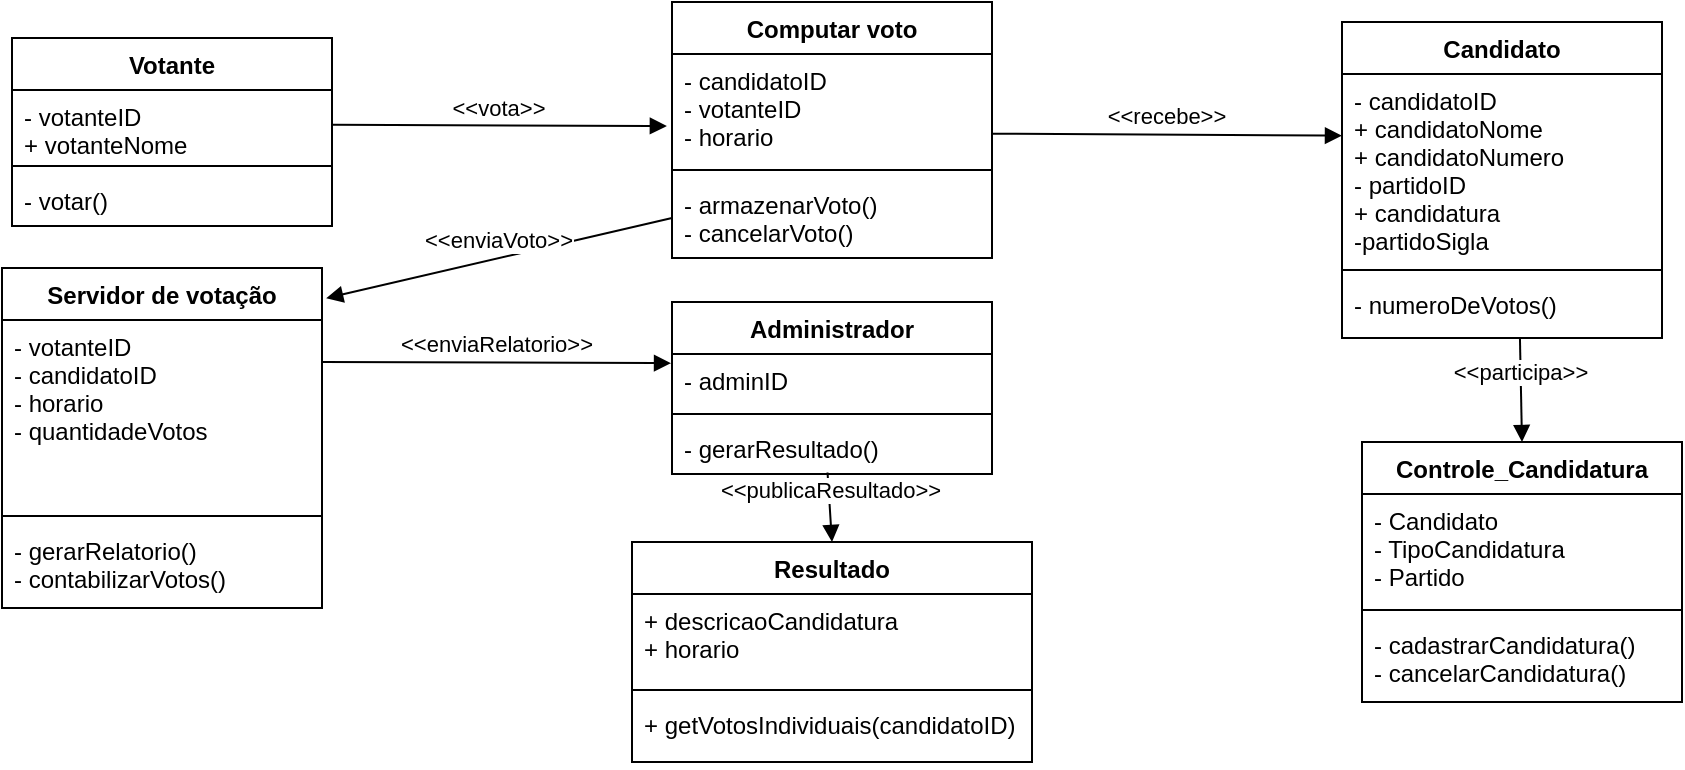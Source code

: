 <mxfile version="20.8.10" type="github" pages="2">
  <diagram name="Page-1" id="c4acf3e9-155e-7222-9cf6-157b1a14988f">
    <mxGraphModel dx="889" dy="465" grid="1" gridSize="10" guides="1" tooltips="1" connect="1" arrows="1" fold="1" page="1" pageScale="1" pageWidth="583" pageHeight="413" background="none" math="0" shadow="0">
      <root>
        <mxCell id="0" />
        <mxCell id="1" parent="0" />
        <mxCell id="iLCpfOJqAA2y2_xsdun_-1" value="Votante" style="swimlane;fontStyle=1;align=center;verticalAlign=top;childLayout=stackLayout;horizontal=1;startSize=26;horizontalStack=0;resizeParent=1;resizeParentMax=0;resizeLast=0;collapsible=1;marginBottom=0;" parent="1" vertex="1">
          <mxGeometry x="5" y="28" width="160" height="94" as="geometry" />
        </mxCell>
        <mxCell id="iLCpfOJqAA2y2_xsdun_-2" value="- votanteID&#xa;+ votanteNome" style="text;strokeColor=none;fillColor=none;align=left;verticalAlign=top;spacingLeft=4;spacingRight=4;overflow=hidden;rotatable=0;points=[[0,0.5],[1,0.5]];portConstraint=eastwest;" parent="iLCpfOJqAA2y2_xsdun_-1" vertex="1">
          <mxGeometry y="26" width="160" height="34" as="geometry" />
        </mxCell>
        <mxCell id="iLCpfOJqAA2y2_xsdun_-3" value="" style="line;strokeWidth=1;fillColor=none;align=left;verticalAlign=middle;spacingTop=-1;spacingLeft=3;spacingRight=3;rotatable=0;labelPosition=right;points=[];portConstraint=eastwest;strokeColor=inherit;" parent="iLCpfOJqAA2y2_xsdun_-1" vertex="1">
          <mxGeometry y="60" width="160" height="8" as="geometry" />
        </mxCell>
        <mxCell id="iLCpfOJqAA2y2_xsdun_-4" value="- votar()" style="text;strokeColor=none;fillColor=none;align=left;verticalAlign=top;spacingLeft=4;spacingRight=4;overflow=hidden;rotatable=0;points=[[0,0.5],[1,0.5]];portConstraint=eastwest;" parent="iLCpfOJqAA2y2_xsdun_-1" vertex="1">
          <mxGeometry y="68" width="160" height="26" as="geometry" />
        </mxCell>
        <mxCell id="iLCpfOJqAA2y2_xsdun_-9" value="Computar voto" style="swimlane;fontStyle=1;align=center;verticalAlign=top;childLayout=stackLayout;horizontal=1;startSize=26;horizontalStack=0;resizeParent=1;resizeParentMax=0;resizeLast=0;collapsible=1;marginBottom=0;" parent="1" vertex="1">
          <mxGeometry x="335" y="10" width="160" height="128" as="geometry" />
        </mxCell>
        <mxCell id="iLCpfOJqAA2y2_xsdun_-10" value="- candidatoID&#xa;- votanteID&#xa;- horario" style="text;strokeColor=none;fillColor=none;align=left;verticalAlign=top;spacingLeft=4;spacingRight=4;overflow=hidden;rotatable=0;points=[[0,0.5],[1,0.5]];portConstraint=eastwest;" parent="iLCpfOJqAA2y2_xsdun_-9" vertex="1">
          <mxGeometry y="26" width="160" height="54" as="geometry" />
        </mxCell>
        <mxCell id="iLCpfOJqAA2y2_xsdun_-11" value="" style="line;strokeWidth=1;fillColor=none;align=left;verticalAlign=middle;spacingTop=-1;spacingLeft=3;spacingRight=3;rotatable=0;labelPosition=right;points=[];portConstraint=eastwest;strokeColor=inherit;" parent="iLCpfOJqAA2y2_xsdun_-9" vertex="1">
          <mxGeometry y="80" width="160" height="8" as="geometry" />
        </mxCell>
        <mxCell id="iLCpfOJqAA2y2_xsdun_-12" value="- armazenarVoto()&#xa;- cancelarVoto()" style="text;strokeColor=none;fillColor=none;align=left;verticalAlign=top;spacingLeft=4;spacingRight=4;overflow=hidden;rotatable=0;points=[[0,0.5],[1,0.5]];portConstraint=eastwest;" parent="iLCpfOJqAA2y2_xsdun_-9" vertex="1">
          <mxGeometry y="88" width="160" height="40" as="geometry" />
        </mxCell>
        <mxCell id="iLCpfOJqAA2y2_xsdun_-13" value="Candidato" style="swimlane;fontStyle=1;align=center;verticalAlign=top;childLayout=stackLayout;horizontal=1;startSize=26;horizontalStack=0;resizeParent=1;resizeParentMax=0;resizeLast=0;collapsible=1;marginBottom=0;" parent="1" vertex="1">
          <mxGeometry x="670" y="20" width="160" height="158" as="geometry" />
        </mxCell>
        <mxCell id="iLCpfOJqAA2y2_xsdun_-14" value="- candidatoID&#xa;+ candidatoNome&#xa;+ candidatoNumero&#xa;- partidoID&#xa;+ candidatura&#xa;-partidoSigla&#xa;" style="text;strokeColor=none;fillColor=none;align=left;verticalAlign=top;spacingLeft=4;spacingRight=4;overflow=hidden;rotatable=0;points=[[0,0.5],[1,0.5]];portConstraint=eastwest;" parent="iLCpfOJqAA2y2_xsdun_-13" vertex="1">
          <mxGeometry y="26" width="160" height="94" as="geometry" />
        </mxCell>
        <mxCell id="iLCpfOJqAA2y2_xsdun_-15" value="" style="line;strokeWidth=1;fillColor=none;align=left;verticalAlign=middle;spacingTop=-1;spacingLeft=3;spacingRight=3;rotatable=0;labelPosition=right;points=[];portConstraint=eastwest;strokeColor=inherit;" parent="iLCpfOJqAA2y2_xsdun_-13" vertex="1">
          <mxGeometry y="120" width="160" height="8" as="geometry" />
        </mxCell>
        <mxCell id="iLCpfOJqAA2y2_xsdun_-16" value="- numeroDeVotos()" style="text;strokeColor=none;fillColor=none;align=left;verticalAlign=top;spacingLeft=4;spacingRight=4;overflow=hidden;rotatable=0;points=[[0,0.5],[1,0.5]];portConstraint=eastwest;" parent="iLCpfOJqAA2y2_xsdun_-13" vertex="1">
          <mxGeometry y="128" width="160" height="30" as="geometry" />
        </mxCell>
        <mxCell id="iLCpfOJqAA2y2_xsdun_-17" value="Servidor de votação" style="swimlane;fontStyle=1;align=center;verticalAlign=top;childLayout=stackLayout;horizontal=1;startSize=26;horizontalStack=0;resizeParent=1;resizeParentMax=0;resizeLast=0;collapsible=1;marginBottom=0;" parent="1" vertex="1">
          <mxGeometry y="143" width="160" height="170" as="geometry" />
        </mxCell>
        <mxCell id="iLCpfOJqAA2y2_xsdun_-18" value="- votanteID&#xa;- candidatoID&#xa;- horario&#xa;- quantidadeVotos" style="text;strokeColor=none;fillColor=none;align=left;verticalAlign=top;spacingLeft=4;spacingRight=4;overflow=hidden;rotatable=0;points=[[0,0.5],[1,0.5]];portConstraint=eastwest;" parent="iLCpfOJqAA2y2_xsdun_-17" vertex="1">
          <mxGeometry y="26" width="160" height="94" as="geometry" />
        </mxCell>
        <mxCell id="iLCpfOJqAA2y2_xsdun_-19" value="" style="line;strokeWidth=1;fillColor=none;align=left;verticalAlign=middle;spacingTop=-1;spacingLeft=3;spacingRight=3;rotatable=0;labelPosition=right;points=[];portConstraint=eastwest;strokeColor=inherit;" parent="iLCpfOJqAA2y2_xsdun_-17" vertex="1">
          <mxGeometry y="120" width="160" height="8" as="geometry" />
        </mxCell>
        <mxCell id="iLCpfOJqAA2y2_xsdun_-20" value="- gerarRelatorio()&#xa;- contabilizarVotos()" style="text;strokeColor=none;fillColor=none;align=left;verticalAlign=top;spacingLeft=4;spacingRight=4;overflow=hidden;rotatable=0;points=[[0,0.5],[1,0.5]];portConstraint=eastwest;" parent="iLCpfOJqAA2y2_xsdun_-17" vertex="1">
          <mxGeometry y="128" width="160" height="42" as="geometry" />
        </mxCell>
        <mxCell id="iLCpfOJqAA2y2_xsdun_-21" value="Resultado" style="swimlane;fontStyle=1;align=center;verticalAlign=top;childLayout=stackLayout;horizontal=1;startSize=26;horizontalStack=0;resizeParent=1;resizeParentMax=0;resizeLast=0;collapsible=1;marginBottom=0;" parent="1" vertex="1">
          <mxGeometry x="315" y="280" width="200" height="110" as="geometry" />
        </mxCell>
        <mxCell id="iLCpfOJqAA2y2_xsdun_-22" value="+ descricaoCandidatura&#xa;+ horario" style="text;strokeColor=none;fillColor=none;align=left;verticalAlign=top;spacingLeft=4;spacingRight=4;overflow=hidden;rotatable=0;points=[[0,0.5],[1,0.5]];portConstraint=eastwest;" parent="iLCpfOJqAA2y2_xsdun_-21" vertex="1">
          <mxGeometry y="26" width="200" height="44" as="geometry" />
        </mxCell>
        <mxCell id="iLCpfOJqAA2y2_xsdun_-23" value="" style="line;strokeWidth=1;fillColor=none;align=left;verticalAlign=middle;spacingTop=-1;spacingLeft=3;spacingRight=3;rotatable=0;labelPosition=right;points=[];portConstraint=eastwest;strokeColor=inherit;" parent="iLCpfOJqAA2y2_xsdun_-21" vertex="1">
          <mxGeometry y="70" width="200" height="8" as="geometry" />
        </mxCell>
        <mxCell id="iLCpfOJqAA2y2_xsdun_-24" value="+ getVotosIndividuais(candidatoID)" style="text;strokeColor=none;fillColor=none;align=left;verticalAlign=top;spacingLeft=4;spacingRight=4;overflow=hidden;rotatable=0;points=[[0,0.5],[1,0.5]];portConstraint=eastwest;" parent="iLCpfOJqAA2y2_xsdun_-21" vertex="1">
          <mxGeometry y="78" width="200" height="32" as="geometry" />
        </mxCell>
        <mxCell id="iLCpfOJqAA2y2_xsdun_-25" value="Administrador" style="swimlane;fontStyle=1;align=center;verticalAlign=top;childLayout=stackLayout;horizontal=1;startSize=26;horizontalStack=0;resizeParent=1;resizeParentMax=0;resizeLast=0;collapsible=1;marginBottom=0;" parent="1" vertex="1">
          <mxGeometry x="335" y="160" width="160" height="86" as="geometry" />
        </mxCell>
        <mxCell id="iLCpfOJqAA2y2_xsdun_-26" value="- adminID" style="text;strokeColor=none;fillColor=none;align=left;verticalAlign=top;spacingLeft=4;spacingRight=4;overflow=hidden;rotatable=0;points=[[0,0.5],[1,0.5]];portConstraint=eastwest;" parent="iLCpfOJqAA2y2_xsdun_-25" vertex="1">
          <mxGeometry y="26" width="160" height="26" as="geometry" />
        </mxCell>
        <mxCell id="iLCpfOJqAA2y2_xsdun_-27" value="" style="line;strokeWidth=1;fillColor=none;align=left;verticalAlign=middle;spacingTop=-1;spacingLeft=3;spacingRight=3;rotatable=0;labelPosition=right;points=[];portConstraint=eastwest;strokeColor=inherit;" parent="iLCpfOJqAA2y2_xsdun_-25" vertex="1">
          <mxGeometry y="52" width="160" height="8" as="geometry" />
        </mxCell>
        <mxCell id="iLCpfOJqAA2y2_xsdun_-28" value="- gerarResultado()" style="text;strokeColor=none;fillColor=none;align=left;verticalAlign=top;spacingLeft=4;spacingRight=4;overflow=hidden;rotatable=0;points=[[0,0.5],[1,0.5]];portConstraint=eastwest;" parent="iLCpfOJqAA2y2_xsdun_-25" vertex="1">
          <mxGeometry y="60" width="160" height="26" as="geometry" />
        </mxCell>
        <mxCell id="iLCpfOJqAA2y2_xsdun_-37" value="&amp;lt;&amp;lt;enviaRelatorio&amp;gt;&amp;gt;" style="html=1;verticalAlign=bottom;endArrow=block;rounded=0;comic=0;entryX=-0.003;entryY=0.176;entryDx=0;entryDy=0;entryPerimeter=0;" parent="1" target="iLCpfOJqAA2y2_xsdun_-26" edge="1">
          <mxGeometry width="80" relative="1" as="geometry">
            <mxPoint x="160" y="190" as="sourcePoint" />
            <mxPoint x="285" y="458" as="targetPoint" />
          </mxGeometry>
        </mxCell>
        <mxCell id="iLCpfOJqAA2y2_xsdun_-38" value="&amp;lt;&amp;lt;publicaResultado&amp;gt;&amp;gt;" style="html=1;verticalAlign=bottom;endArrow=block;rounded=0;comic=0;entryX=0.5;entryY=0;entryDx=0;entryDy=0;exitX=0.486;exitY=0.972;exitDx=0;exitDy=0;exitPerimeter=0;" parent="1" source="iLCpfOJqAA2y2_xsdun_-28" target="iLCpfOJqAA2y2_xsdun_-21" edge="1">
          <mxGeometry width="80" relative="1" as="geometry">
            <mxPoint x="215" y="468" as="sourcePoint" />
            <mxPoint x="805" y="459" as="targetPoint" />
          </mxGeometry>
        </mxCell>
        <mxCell id="iLCpfOJqAA2y2_xsdun_-40" value="&amp;lt;&amp;lt;enviaVoto&amp;gt;&amp;gt;" style="html=1;verticalAlign=bottom;endArrow=block;rounded=0;comic=0;exitX=0;exitY=0.5;exitDx=0;exitDy=0;entryX=1.013;entryY=0.089;entryDx=0;entryDy=0;entryPerimeter=0;" parent="1" source="iLCpfOJqAA2y2_xsdun_-12" target="iLCpfOJqAA2y2_xsdun_-17" edge="1">
          <mxGeometry width="80" relative="1" as="geometry">
            <mxPoint x="465" y="268" as="sourcePoint" />
            <mxPoint x="545" y="268" as="targetPoint" />
          </mxGeometry>
        </mxCell>
        <mxCell id="iLCpfOJqAA2y2_xsdun_-41" value="&amp;lt;&amp;lt;vota&amp;gt;&amp;gt;" style="html=1;verticalAlign=bottom;endArrow=block;rounded=0;comic=0;entryX=-0.016;entryY=0.667;entryDx=0;entryDy=0;entryPerimeter=0;" parent="1" source="iLCpfOJqAA2y2_xsdun_-2" target="iLCpfOJqAA2y2_xsdun_-10" edge="1">
          <mxGeometry width="80" relative="1" as="geometry">
            <mxPoint x="165" y="78" as="sourcePoint" />
            <mxPoint x="335" y="78" as="targetPoint" />
          </mxGeometry>
        </mxCell>
        <mxCell id="iLCpfOJqAA2y2_xsdun_-43" value="&amp;lt;&amp;lt;recebe&amp;gt;&amp;gt;" style="html=1;verticalAlign=bottom;endArrow=block;rounded=0;comic=0;entryX=0;entryY=0.328;entryDx=0;entryDy=0;entryPerimeter=0;exitX=0.998;exitY=0.738;exitDx=0;exitDy=0;exitPerimeter=0;" parent="1" source="iLCpfOJqAA2y2_xsdun_-10" target="iLCpfOJqAA2y2_xsdun_-14" edge="1">
          <mxGeometry width="80" relative="1" as="geometry">
            <mxPoint x="495" y="78" as="sourcePoint" />
            <mxPoint x="575" y="78" as="targetPoint" />
          </mxGeometry>
        </mxCell>
        <mxCell id="QlsbhI_WAAQouXMiSuvx-1" value="Controle_Candidatura" style="swimlane;fontStyle=1;align=center;verticalAlign=top;childLayout=stackLayout;horizontal=1;startSize=26;horizontalStack=0;resizeParent=1;resizeParentMax=0;resizeLast=0;collapsible=1;marginBottom=0;" vertex="1" parent="1">
          <mxGeometry x="680" y="230" width="160" height="130" as="geometry" />
        </mxCell>
        <mxCell id="QlsbhI_WAAQouXMiSuvx-2" value="- Candidato&#xa;- TipoCandidatura&#xa;- Partido" style="text;strokeColor=none;fillColor=none;align=left;verticalAlign=top;spacingLeft=4;spacingRight=4;overflow=hidden;rotatable=0;points=[[0,0.5],[1,0.5]];portConstraint=eastwest;" vertex="1" parent="QlsbhI_WAAQouXMiSuvx-1">
          <mxGeometry y="26" width="160" height="54" as="geometry" />
        </mxCell>
        <mxCell id="QlsbhI_WAAQouXMiSuvx-3" value="" style="line;strokeWidth=1;fillColor=none;align=left;verticalAlign=middle;spacingTop=-1;spacingLeft=3;spacingRight=3;rotatable=0;labelPosition=right;points=[];portConstraint=eastwest;strokeColor=inherit;" vertex="1" parent="QlsbhI_WAAQouXMiSuvx-1">
          <mxGeometry y="80" width="160" height="8" as="geometry" />
        </mxCell>
        <mxCell id="QlsbhI_WAAQouXMiSuvx-4" value="- cadastrarCandidatura()&#xa;- cancelarCandidatura()" style="text;strokeColor=none;fillColor=none;align=left;verticalAlign=top;spacingLeft=4;spacingRight=4;overflow=hidden;rotatable=0;points=[[0,0.5],[1,0.5]];portConstraint=eastwest;" vertex="1" parent="QlsbhI_WAAQouXMiSuvx-1">
          <mxGeometry y="88" width="160" height="42" as="geometry" />
        </mxCell>
        <mxCell id="QlsbhI_WAAQouXMiSuvx-7" value="&amp;lt;&amp;lt;participa&amp;gt;&amp;gt;" style="html=1;verticalAlign=bottom;endArrow=block;rounded=0;comic=0;entryX=0.5;entryY=0;entryDx=0;entryDy=0;exitX=0.556;exitY=0.982;exitDx=0;exitDy=0;exitPerimeter=0;" edge="1" parent="1" source="iLCpfOJqAA2y2_xsdun_-16" target="QlsbhI_WAAQouXMiSuvx-1">
          <mxGeometry width="80" relative="1" as="geometry">
            <mxPoint x="600" y="113" as="sourcePoint" />
            <mxPoint x="680" y="74.832" as="targetPoint" />
          </mxGeometry>
        </mxCell>
      </root>
    </mxGraphModel>
  </diagram>
  <diagram name="Cópia do Page-1" id="8U8DCTTLDWEhU4VnJr0J">
    <mxGraphModel dx="880" dy="452" grid="1" gridSize="10" guides="1" tooltips="1" connect="1" arrows="1" fold="1" page="1" pageScale="1" pageWidth="1169" pageHeight="827" background="none" math="0" shadow="0">
      <root>
        <mxCell id="tv0HwxWExRK-eSQLYib5-0" />
        <mxCell id="tv0HwxWExRK-eSQLYib5-1" parent="tv0HwxWExRK-eSQLYib5-0" />
        <mxCell id="tv0HwxWExRK-eSQLYib5-2" value="Diagrama de Classes" style="shape=umlFrame;whiteSpace=wrap;html=1;rounded=0;shadow=0;comic=0;labelBackgroundColor=none;strokeWidth=1;fontFamily=Verdana;fontSize=10;align=center;width=70;height=30;movable=0;resizable=0;rotatable=0;deletable=0;editable=0;connectable=0;" vertex="1" parent="tv0HwxWExRK-eSQLYib5-1">
          <mxGeometry x="20" y="20" width="1130" height="790" as="geometry" />
        </mxCell>
        <mxCell id="tv0HwxWExRK-eSQLYib5-3" value="Votante" style="swimlane;fontStyle=1;align=center;verticalAlign=top;childLayout=stackLayout;horizontal=1;startSize=26;horizontalStack=0;resizeParent=1;resizeParentMax=0;resizeLast=0;collapsible=1;marginBottom=0;" vertex="1" parent="tv0HwxWExRK-eSQLYib5-1">
          <mxGeometry x="85" y="165" width="160" height="94" as="geometry" />
        </mxCell>
        <mxCell id="tv0HwxWExRK-eSQLYib5-4" value="- votanteID&#xa;+ votanteNome" style="text;strokeColor=none;fillColor=none;align=left;verticalAlign=top;spacingLeft=4;spacingRight=4;overflow=hidden;rotatable=0;points=[[0,0.5],[1,0.5]];portConstraint=eastwest;" vertex="1" parent="tv0HwxWExRK-eSQLYib5-3">
          <mxGeometry y="26" width="160" height="34" as="geometry" />
        </mxCell>
        <mxCell id="tv0HwxWExRK-eSQLYib5-5" value="" style="line;strokeWidth=1;fillColor=none;align=left;verticalAlign=middle;spacingTop=-1;spacingLeft=3;spacingRight=3;rotatable=0;labelPosition=right;points=[];portConstraint=eastwest;strokeColor=inherit;" vertex="1" parent="tv0HwxWExRK-eSQLYib5-3">
          <mxGeometry y="60" width="160" height="8" as="geometry" />
        </mxCell>
        <mxCell id="tv0HwxWExRK-eSQLYib5-6" value="- votar()" style="text;strokeColor=none;fillColor=none;align=left;verticalAlign=top;spacingLeft=4;spacingRight=4;overflow=hidden;rotatable=0;points=[[0,0.5],[1,0.5]];portConstraint=eastwest;" vertex="1" parent="tv0HwxWExRK-eSQLYib5-3">
          <mxGeometry y="68" width="160" height="26" as="geometry" />
        </mxCell>
        <mxCell id="tv0HwxWExRK-eSQLYib5-7" value="Computar voto" style="swimlane;fontStyle=1;align=center;verticalAlign=top;childLayout=stackLayout;horizontal=1;startSize=26;horizontalStack=0;resizeParent=1;resizeParentMax=0;resizeLast=0;collapsible=1;marginBottom=0;" vertex="1" parent="tv0HwxWExRK-eSQLYib5-1">
          <mxGeometry x="415" y="145" width="160" height="140" as="geometry" />
        </mxCell>
        <mxCell id="tv0HwxWExRK-eSQLYib5-8" value="- candidatoID&#xa;- votanteID&#xa;- horario" style="text;strokeColor=none;fillColor=none;align=left;verticalAlign=top;spacingLeft=4;spacingRight=4;overflow=hidden;rotatable=0;points=[[0,0.5],[1,0.5]];portConstraint=eastwest;" vertex="1" parent="tv0HwxWExRK-eSQLYib5-7">
          <mxGeometry y="26" width="160" height="54" as="geometry" />
        </mxCell>
        <mxCell id="tv0HwxWExRK-eSQLYib5-9" value="" style="line;strokeWidth=1;fillColor=none;align=left;verticalAlign=middle;spacingTop=-1;spacingLeft=3;spacingRight=3;rotatable=0;labelPosition=right;points=[];portConstraint=eastwest;strokeColor=inherit;" vertex="1" parent="tv0HwxWExRK-eSQLYib5-7">
          <mxGeometry y="80" width="160" height="8" as="geometry" />
        </mxCell>
        <mxCell id="tv0HwxWExRK-eSQLYib5-10" value="- armazenarVoto()&#xa;- cancelarVoto()&#xa;- emitirComprovante()&#xa;" style="text;strokeColor=none;fillColor=none;align=left;verticalAlign=top;spacingLeft=4;spacingRight=4;overflow=hidden;rotatable=0;points=[[0,0.5],[1,0.5]];portConstraint=eastwest;" vertex="1" parent="tv0HwxWExRK-eSQLYib5-7">
          <mxGeometry y="88" width="160" height="52" as="geometry" />
        </mxCell>
        <mxCell id="tv0HwxWExRK-eSQLYib5-11" value="Candidato" style="swimlane;fontStyle=1;align=center;verticalAlign=top;childLayout=stackLayout;horizontal=1;startSize=26;horizontalStack=0;resizeParent=1;resizeParentMax=0;resizeLast=0;collapsible=1;marginBottom=0;" vertex="1" parent="tv0HwxWExRK-eSQLYib5-1">
          <mxGeometry x="745" y="147" width="160" height="170" as="geometry" />
        </mxCell>
        <mxCell id="tv0HwxWExRK-eSQLYib5-12" value="- candidatoID&#xa;+ candidatoNumero&#xa;+ candidatoNome&#xa;- partidoID&#xa;+ partidoSigla&#xa;+ candidatura" style="text;strokeColor=none;fillColor=none;align=left;verticalAlign=top;spacingLeft=4;spacingRight=4;overflow=hidden;rotatable=0;points=[[0,0.5],[1,0.5]];portConstraint=eastwest;" vertex="1" parent="tv0HwxWExRK-eSQLYib5-11">
          <mxGeometry y="26" width="160" height="94" as="geometry" />
        </mxCell>
        <mxCell id="tv0HwxWExRK-eSQLYib5-13" value="" style="line;strokeWidth=1;fillColor=none;align=left;verticalAlign=middle;spacingTop=-1;spacingLeft=3;spacingRight=3;rotatable=0;labelPosition=right;points=[];portConstraint=eastwest;strokeColor=inherit;" vertex="1" parent="tv0HwxWExRK-eSQLYib5-11">
          <mxGeometry y="120" width="160" height="8" as="geometry" />
        </mxCell>
        <mxCell id="tv0HwxWExRK-eSQLYib5-14" value="- cadastrarCandidatura()&#xa;- cancelarCandidatura()" style="text;strokeColor=none;fillColor=none;align=left;verticalAlign=top;spacingLeft=4;spacingRight=4;overflow=hidden;rotatable=0;points=[[0,0.5],[1,0.5]];portConstraint=eastwest;" vertex="1" parent="tv0HwxWExRK-eSQLYib5-11">
          <mxGeometry y="128" width="160" height="42" as="geometry" />
        </mxCell>
        <mxCell id="tv0HwxWExRK-eSQLYib5-15" value="Servidor de votação" style="swimlane;fontStyle=1;align=center;verticalAlign=top;childLayout=stackLayout;horizontal=1;startSize=26;horizontalStack=0;resizeParent=1;resizeParentMax=0;resizeLast=0;collapsible=1;marginBottom=0;" vertex="1" parent="tv0HwxWExRK-eSQLYib5-1">
          <mxGeometry x="125" y="515" width="160" height="170" as="geometry" />
        </mxCell>
        <mxCell id="tv0HwxWExRK-eSQLYib5-16" value="- votanteID&#xa;- candidatoID&#xa;- horario&#xa;- quantidadeVotos" style="text;strokeColor=none;fillColor=none;align=left;verticalAlign=top;spacingLeft=4;spacingRight=4;overflow=hidden;rotatable=0;points=[[0,0.5],[1,0.5]];portConstraint=eastwest;" vertex="1" parent="tv0HwxWExRK-eSQLYib5-15">
          <mxGeometry y="26" width="160" height="94" as="geometry" />
        </mxCell>
        <mxCell id="tv0HwxWExRK-eSQLYib5-17" value="" style="line;strokeWidth=1;fillColor=none;align=left;verticalAlign=middle;spacingTop=-1;spacingLeft=3;spacingRight=3;rotatable=0;labelPosition=right;points=[];portConstraint=eastwest;strokeColor=inherit;" vertex="1" parent="tv0HwxWExRK-eSQLYib5-15">
          <mxGeometry y="120" width="160" height="8" as="geometry" />
        </mxCell>
        <mxCell id="tv0HwxWExRK-eSQLYib5-18" value="- gerarRelatorio()&#xa;- contabilizarVotos()" style="text;strokeColor=none;fillColor=none;align=left;verticalAlign=top;spacingLeft=4;spacingRight=4;overflow=hidden;rotatable=0;points=[[0,0.5],[1,0.5]];portConstraint=eastwest;" vertex="1" parent="tv0HwxWExRK-eSQLYib5-15">
          <mxGeometry y="128" width="160" height="42" as="geometry" />
        </mxCell>
        <mxCell id="tv0HwxWExRK-eSQLYib5-19" value="Resultado" style="swimlane;fontStyle=1;align=center;verticalAlign=top;childLayout=stackLayout;horizontal=1;startSize=26;horizontalStack=0;resizeParent=1;resizeParentMax=0;resizeLast=0;collapsible=1;marginBottom=0;" vertex="1" parent="tv0HwxWExRK-eSQLYib5-1">
          <mxGeometry x="885" y="545" width="200" height="110" as="geometry" />
        </mxCell>
        <mxCell id="tv0HwxWExRK-eSQLYib5-20" value="+ descricaoCandidatura&#xa;+ horario&#xa;" style="text;strokeColor=none;fillColor=none;align=left;verticalAlign=top;spacingLeft=4;spacingRight=4;overflow=hidden;rotatable=0;points=[[0,0.5],[1,0.5]];portConstraint=eastwest;" vertex="1" parent="tv0HwxWExRK-eSQLYib5-19">
          <mxGeometry y="26" width="200" height="44" as="geometry" />
        </mxCell>
        <mxCell id="tv0HwxWExRK-eSQLYib5-21" value="" style="line;strokeWidth=1;fillColor=none;align=left;verticalAlign=middle;spacingTop=-1;spacingLeft=3;spacingRight=3;rotatable=0;labelPosition=right;points=[];portConstraint=eastwest;strokeColor=inherit;" vertex="1" parent="tv0HwxWExRK-eSQLYib5-19">
          <mxGeometry y="70" width="200" height="8" as="geometry" />
        </mxCell>
        <mxCell id="tv0HwxWExRK-eSQLYib5-22" value="+ getVotosIndividuais(candidatoID)" style="text;strokeColor=none;fillColor=none;align=left;verticalAlign=top;spacingLeft=4;spacingRight=4;overflow=hidden;rotatable=0;points=[[0,0.5],[1,0.5]];portConstraint=eastwest;" vertex="1" parent="tv0HwxWExRK-eSQLYib5-19">
          <mxGeometry y="78" width="200" height="32" as="geometry" />
        </mxCell>
        <mxCell id="tv0HwxWExRK-eSQLYib5-23" value="Administrador" style="swimlane;fontStyle=1;align=center;verticalAlign=top;childLayout=stackLayout;horizontal=1;startSize=26;horizontalStack=0;resizeParent=1;resizeParentMax=0;resizeLast=0;collapsible=1;marginBottom=0;" vertex="1" parent="tv0HwxWExRK-eSQLYib5-1">
          <mxGeometry x="530" y="557" width="160" height="86" as="geometry" />
        </mxCell>
        <mxCell id="tv0HwxWExRK-eSQLYib5-24" value="- adminID" style="text;strokeColor=none;fillColor=none;align=left;verticalAlign=top;spacingLeft=4;spacingRight=4;overflow=hidden;rotatable=0;points=[[0,0.5],[1,0.5]];portConstraint=eastwest;" vertex="1" parent="tv0HwxWExRK-eSQLYib5-23">
          <mxGeometry y="26" width="160" height="26" as="geometry" />
        </mxCell>
        <mxCell id="tv0HwxWExRK-eSQLYib5-25" value="" style="line;strokeWidth=1;fillColor=none;align=left;verticalAlign=middle;spacingTop=-1;spacingLeft=3;spacingRight=3;rotatable=0;labelPosition=right;points=[];portConstraint=eastwest;strokeColor=inherit;" vertex="1" parent="tv0HwxWExRK-eSQLYib5-23">
          <mxGeometry y="52" width="160" height="8" as="geometry" />
        </mxCell>
        <mxCell id="tv0HwxWExRK-eSQLYib5-26" value="- gerarResultado()" style="text;strokeColor=none;fillColor=none;align=left;verticalAlign=top;spacingLeft=4;spacingRight=4;overflow=hidden;rotatable=0;points=[[0,0.5],[1,0.5]];portConstraint=eastwest;" vertex="1" parent="tv0HwxWExRK-eSQLYib5-23">
          <mxGeometry y="60" width="160" height="26" as="geometry" />
        </mxCell>
        <mxCell id="tv0HwxWExRK-eSQLYib5-27" value="&amp;lt;&amp;lt;enviaRelatorio&amp;gt;&amp;gt;" style="html=1;verticalAlign=bottom;endArrow=block;rounded=0;comic=0;entryX=-0.003;entryY=0.176;entryDx=0;entryDy=0;entryPerimeter=0;" edge="1" parent="tv0HwxWExRK-eSQLYib5-1" source="tv0HwxWExRK-eSQLYib5-16" target="tv0HwxWExRK-eSQLYib5-24">
          <mxGeometry width="80" relative="1" as="geometry">
            <mxPoint x="285" y="595" as="sourcePoint" />
            <mxPoint x="365" y="595" as="targetPoint" />
          </mxGeometry>
        </mxCell>
        <mxCell id="tv0HwxWExRK-eSQLYib5-28" value="&amp;lt;&amp;lt;publicaResultado&amp;gt;&amp;gt;" style="html=1;verticalAlign=bottom;endArrow=block;rounded=0;comic=0;entryX=0;entryY=0.597;entryDx=0;entryDy=0;entryPerimeter=0;" edge="1" parent="tv0HwxWExRK-eSQLYib5-1" source="tv0HwxWExRK-eSQLYib5-24" target="tv0HwxWExRK-eSQLYib5-20">
          <mxGeometry width="80" relative="1" as="geometry">
            <mxPoint x="295" y="605" as="sourcePoint" />
            <mxPoint x="885" y="596" as="targetPoint" />
          </mxGeometry>
        </mxCell>
        <mxCell id="tv0HwxWExRK-eSQLYib5-29" value="&amp;lt;&amp;lt;enviaVoto&amp;gt;&amp;gt;" style="html=1;verticalAlign=bottom;endArrow=block;rounded=0;comic=0;exitX=0;exitY=0.5;exitDx=0;exitDy=0;" edge="1" parent="tv0HwxWExRK-eSQLYib5-1" source="tv0HwxWExRK-eSQLYib5-10" target="tv0HwxWExRK-eSQLYib5-15">
          <mxGeometry width="80" relative="1" as="geometry">
            <mxPoint x="545" y="405" as="sourcePoint" />
            <mxPoint x="625" y="405" as="targetPoint" />
          </mxGeometry>
        </mxCell>
        <mxCell id="tv0HwxWExRK-eSQLYib5-30" value="&amp;lt;&amp;lt;vota&amp;gt;&amp;gt;" style="html=1;verticalAlign=bottom;endArrow=block;rounded=0;comic=0;entryX=-0.016;entryY=0.667;entryDx=0;entryDy=0;entryPerimeter=0;" edge="1" parent="tv0HwxWExRK-eSQLYib5-1" source="tv0HwxWExRK-eSQLYib5-4" target="tv0HwxWExRK-eSQLYib5-8">
          <mxGeometry width="80" relative="1" as="geometry">
            <mxPoint x="245" y="215" as="sourcePoint" />
            <mxPoint x="415" y="215" as="targetPoint" />
          </mxGeometry>
        </mxCell>
        <mxCell id="tv0HwxWExRK-eSQLYib5-31" value="&amp;lt;&amp;lt;recebe&amp;gt;&amp;gt;" style="html=1;verticalAlign=bottom;endArrow=block;rounded=0;comic=0;entryX=0;entryY=0.328;entryDx=0;entryDy=0;entryPerimeter=0;" edge="1" parent="tv0HwxWExRK-eSQLYib5-1" source="tv0HwxWExRK-eSQLYib5-8" target="tv0HwxWExRK-eSQLYib5-12">
          <mxGeometry width="80" relative="1" as="geometry">
            <mxPoint x="575" y="215" as="sourcePoint" />
            <mxPoint x="655" y="215" as="targetPoint" />
          </mxGeometry>
        </mxCell>
        <mxCell id="TkOd36lVcWJzYkh7jALO-0" value="&amp;lt;&amp;lt;EnviaVotosIndividuais&amp;gt;&amp;gt;" style="html=1;verticalAlign=bottom;endArrow=block;rounded=0;comic=0;entryX=0.55;entryY=1;entryDx=0;entryDy=0;entryPerimeter=0;" edge="1" parent="tv0HwxWExRK-eSQLYib5-1" source="tv0HwxWExRK-eSQLYib5-19" target="tv0HwxWExRK-eSQLYib5-14">
          <mxGeometry x="0.002" width="80" relative="1" as="geometry">
            <mxPoint x="980" y="540" as="sourcePoint" />
            <mxPoint x="900" y="370" as="targetPoint" />
            <mxPoint as="offset" />
          </mxGeometry>
        </mxCell>
      </root>
    </mxGraphModel>
  </diagram>
</mxfile>
